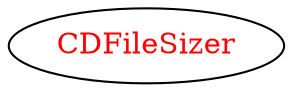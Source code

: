 digraph dependencyGraph {
 concentrate=true;
 ranksep="2.0";
 rankdir="LR"; 
 splines="ortho";
"CDFileSizer" [fontcolor="red"];
}